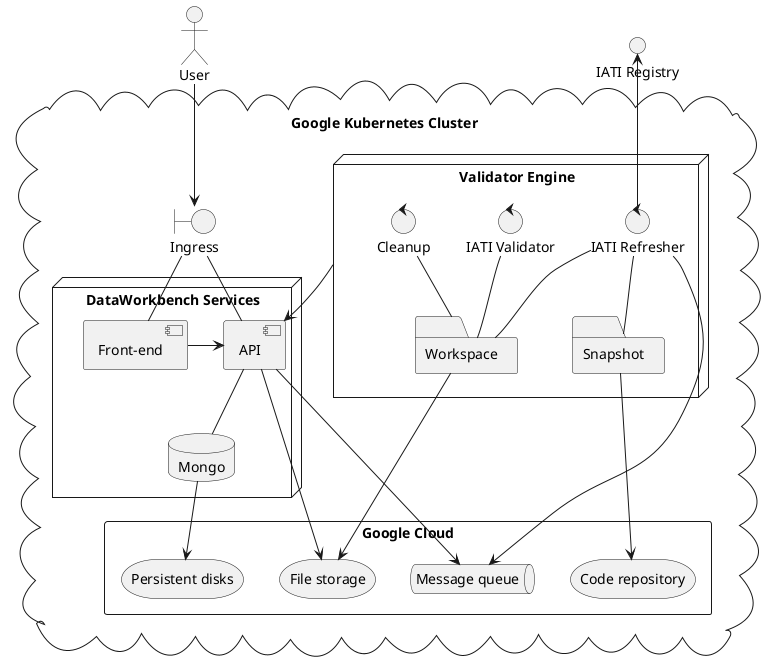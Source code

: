 @startuml

cloud "Google Kubernetes Cluster" {
  node "DataWorkbench Services" as dwbservices {
    component "Front-end" as frontend
    database "Mongo" as mongo
    component API

    frontend -right-> API
    API -- mongo
  }

  boundary Ingress
  Ingress -- API
  Ingress -- frontend

  node "Validator Engine" as validatorengine {
    folder Snapshot
    folder Workspace
    control "IATI Validator" as validator
    control "IATI Refresher" as refresher
    control "Cleanup"
    validator -- Workspace
    refresher -- Snapshot
    refresher -- Workspace
    Cleanup -- Workspace
  }

  rectangle "Google Cloud" {
    storage "File storage" as storage
    storage "Persistent disks" as pd
    storage "Code repository" as repositories
    queue "Message queue" as pubsub
  }

  validatorengine --> API
  mongo --> pd
  refresher --> pubsub
  API --> storage
  API --> pubsub
  Workspace --> storage
  Snapshot --> repositories
}


actor User
User --> Ingress

interface "IATI Registry" as iati
iati <-- refresher

@enduml
